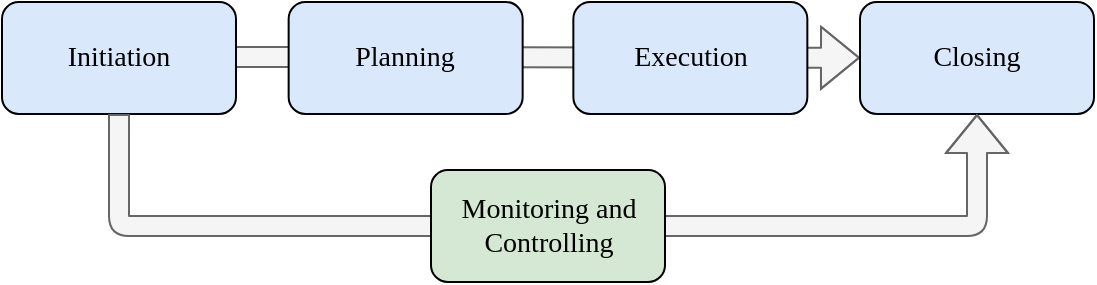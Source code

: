 <mxfile version="13.9.9" type="device"><diagram id="yjJwYBnOxj7XzYsyopmH" name="Seite-1"><mxGraphModel dx="1072" dy="792" grid="1" gridSize="10" guides="1" tooltips="1" connect="1" arrows="1" fold="1" page="1" pageScale="1" pageWidth="827" pageHeight="1169" math="0" shadow="0"><root><mxCell id="0"/><mxCell id="1" parent="0"/><mxCell id="IzbBO1wZC0JT2koBWF_f-7" value="Vordergrund" parent="0"/><mxCell id="IzbBO1wZC0JT2koBWF_f-6" value="" style="shape=flexArrow;endArrow=classic;html=1;strokeWidth=1;startSize=6;endSize=6;fillColor=#f5f5f5;strokeColor=#666666;" parent="IzbBO1wZC0JT2koBWF_f-7" target="IzbBO1wZC0JT2koBWF_f-4" edge="1"><mxGeometry x="134" y="230" width="50" height="50" as="geometry"><mxPoint x="188.6" y="257.533" as="sourcePoint"/><mxPoint x="449.412" y="257.533" as="targetPoint"/><Array as="points"><mxPoint x="286.1" y="257.533"/></Array></mxGeometry></mxCell><mxCell id="IzbBO1wZC0JT2koBWF_f-1" value="&lt;font style=&quot;font-size: 14px&quot; face=&quot;CMU Serif Roman&quot;&gt;Initiation&lt;/font&gt;" style="rounded=1;whiteSpace=wrap;html=1;fillColor=#dae8fc;" parent="IzbBO1wZC0JT2koBWF_f-7" vertex="1"><mxGeometry x="134" y="230" width="117" height="56" as="geometry"/></mxCell><mxCell id="IzbBO1wZC0JT2koBWF_f-2" value="&lt;font style=&quot;font-size: 14px&quot; face=&quot;CMU Serif Roman&quot;&gt;Planning&lt;/font&gt;" style="rounded=1;whiteSpace=wrap;html=1;fillColor=#dae8fc;" parent="IzbBO1wZC0JT2koBWF_f-7" vertex="1"><mxGeometry x="277.325" y="230" width="117" height="56" as="geometry"/></mxCell><mxCell id="IzbBO1wZC0JT2koBWF_f-3" value="&lt;font style=&quot;font-size: 14px&quot; face=&quot;CMU Serif Roman&quot;&gt;Execution&lt;/font&gt;" style="rounded=1;whiteSpace=wrap;html=1;fillColor=#dae8fc;" parent="IzbBO1wZC0JT2koBWF_f-7" vertex="1"><mxGeometry x="419.675" y="230" width="117" height="56" as="geometry"/></mxCell><mxCell id="IzbBO1wZC0JT2koBWF_f-4" value="&lt;font style=&quot;font-size: 14px&quot; face=&quot;CMU Serif Roman&quot;&gt;Closing&lt;/font&gt;" style="rounded=1;whiteSpace=wrap;html=1;fillColor=#dae8fc;" parent="IzbBO1wZC0JT2koBWF_f-7" vertex="1"><mxGeometry x="563" y="230" width="117" height="56" as="geometry"/></mxCell><mxCell id="IzbBO1wZC0JT2koBWF_f-9" value="" style="shape=flexArrow;endArrow=classic;html=1;strokeWidth=1;fillColor=#f5f5f5;exitX=0.5;exitY=1;exitDx=0;exitDy=0;entryX=0.5;entryY=1;entryDx=0;entryDy=0;strokeColor=#666666;" parent="IzbBO1wZC0JT2koBWF_f-7" source="IzbBO1wZC0JT2koBWF_f-1" target="IzbBO1wZC0JT2koBWF_f-4" edge="1"><mxGeometry x="134" y="230" width="50" height="50" as="geometry"><mxPoint x="247.1" y="379.333" as="sourcePoint"/><mxPoint x="705.35" y="342" as="targetPoint"/><Array as="points"><mxPoint x="192.5" y="342"/><mxPoint x="621.5" y="342"/></Array></mxGeometry></mxCell><mxCell id="IzbBO1wZC0JT2koBWF_f-5" value="&lt;font style=&quot;font-size: 14px&quot; face=&quot;CMU Serif Roman&quot;&gt;Monitoring and&lt;br&gt;Controlling&lt;/font&gt;" style="rounded=1;whiteSpace=wrap;html=1;fillColor=#d5e8d4;" parent="IzbBO1wZC0JT2koBWF_f-7" vertex="1"><mxGeometry x="348.5" y="314" width="117" height="56" as="geometry"/></mxCell></root></mxGraphModel></diagram></mxfile>